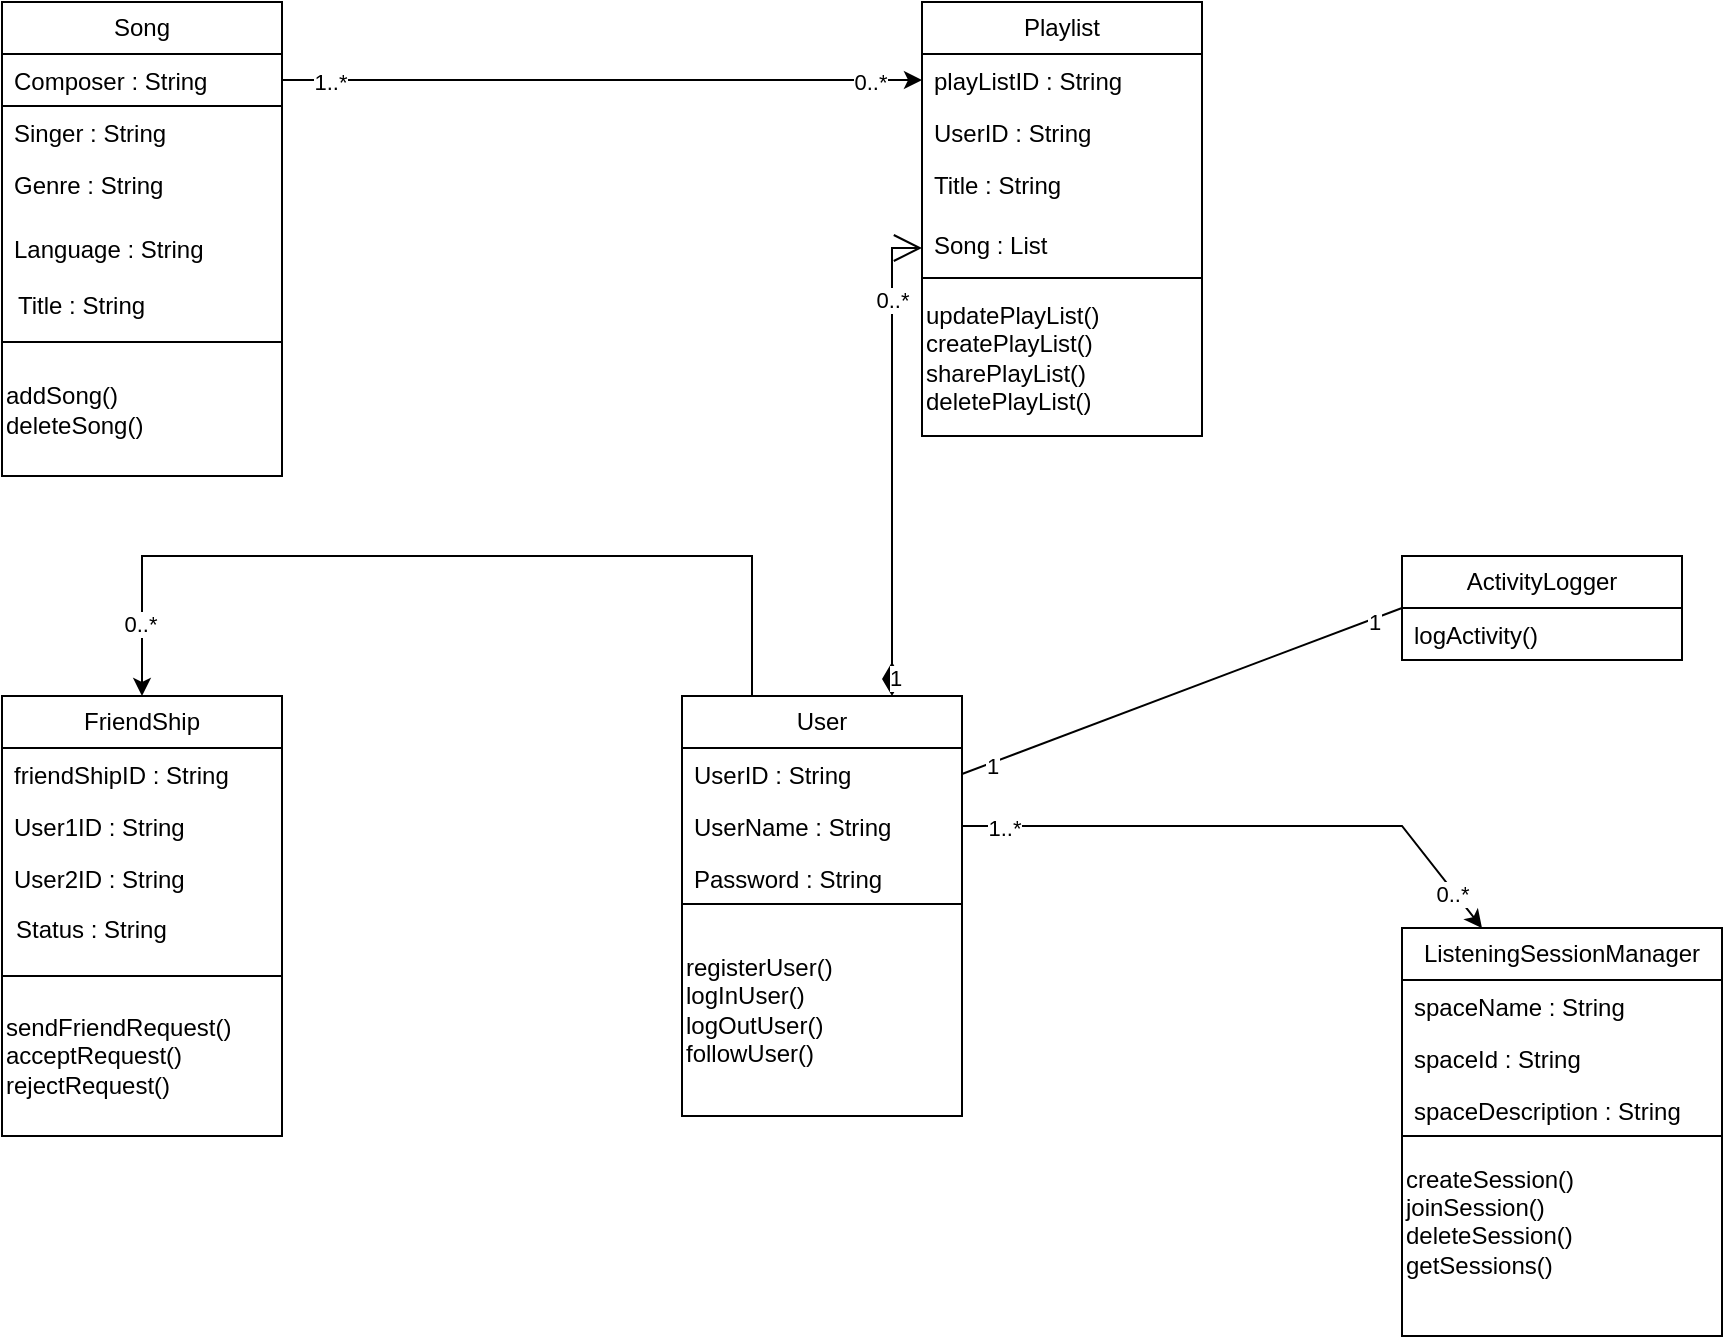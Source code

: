 <mxfile version="22.1.0" type="google">
  <diagram name="Page-1" id="3KOmqLOMFEa8Lh8WFZH8">
    <mxGraphModel dx="1900" dy="574" grid="1" gridSize="10" guides="1" tooltips="1" connect="1" arrows="1" fold="1" page="1" pageScale="1" pageWidth="850" pageHeight="1100" math="0" shadow="0">
      <root>
        <mxCell id="0" />
        <mxCell id="1" parent="0" />
        <mxCell id="G63OA3zGbdWGWwNHvBTS-40" value="Song" style="swimlane;fontStyle=0;childLayout=stackLayout;horizontal=1;startSize=26;fillColor=none;horizontalStack=0;resizeParent=1;resizeParentMax=0;resizeLast=0;collapsible=1;marginBottom=0;whiteSpace=wrap;html=1;" parent="1" vertex="1">
          <mxGeometry x="-340" y="963" width="140" height="170" as="geometry">
            <mxRectangle x="-371" y="963" width="70" height="30" as="alternateBounds" />
          </mxGeometry>
        </mxCell>
        <mxCell id="G63OA3zGbdWGWwNHvBTS-41" value="Composer : String" style="text;strokeColor=default;fillColor=none;align=left;verticalAlign=top;spacingLeft=4;spacingRight=4;overflow=hidden;rotatable=0;points=[[0,0.5],[1,0.5]];portConstraint=eastwest;whiteSpace=wrap;html=1;" parent="G63OA3zGbdWGWwNHvBTS-40" vertex="1">
          <mxGeometry y="26" width="140" height="26" as="geometry" />
        </mxCell>
        <mxCell id="G63OA3zGbdWGWwNHvBTS-42" value="Singer : String" style="text;strokeColor=none;fillColor=none;align=left;verticalAlign=top;spacingLeft=4;spacingRight=4;overflow=hidden;rotatable=0;points=[[0,0.5],[1,0.5]];portConstraint=eastwest;whiteSpace=wrap;html=1;" parent="G63OA3zGbdWGWwNHvBTS-40" vertex="1">
          <mxGeometry y="52" width="140" height="26" as="geometry" />
        </mxCell>
        <mxCell id="G63OA3zGbdWGWwNHvBTS-43" value="Genre : String" style="text;strokeColor=none;fillColor=none;align=left;verticalAlign=top;spacingLeft=4;spacingRight=4;overflow=hidden;rotatable=0;points=[[0,0.5],[1,0.5]];portConstraint=eastwest;whiteSpace=wrap;html=1;" parent="G63OA3zGbdWGWwNHvBTS-40" vertex="1">
          <mxGeometry y="78" width="140" height="32" as="geometry" />
        </mxCell>
        <mxCell id="G63OA3zGbdWGWwNHvBTS-44" value="Language : String" style="text;strokeColor=none;fillColor=none;align=left;verticalAlign=top;spacingLeft=4;spacingRight=4;overflow=hidden;rotatable=0;points=[[0,0.5],[1,0.5]];portConstraint=eastwest;whiteSpace=wrap;html=1;" parent="G63OA3zGbdWGWwNHvBTS-40" vertex="1">
          <mxGeometry y="110" width="140" height="60" as="geometry" />
        </mxCell>
        <mxCell id="G63OA3zGbdWGWwNHvBTS-46" value="Title : String" style="text;strokeColor=none;fillColor=none;align=left;verticalAlign=top;spacingLeft=4;spacingRight=4;overflow=hidden;rotatable=0;points=[[0,0.5],[1,0.5]];portConstraint=eastwest;whiteSpace=wrap;html=1;" parent="1" vertex="1">
          <mxGeometry x="-338" y="1101" width="140" height="26" as="geometry" />
        </mxCell>
        <mxCell id="G63OA3zGbdWGWwNHvBTS-53" value="User" style="swimlane;fontStyle=0;childLayout=stackLayout;horizontal=1;startSize=26;fillColor=none;horizontalStack=0;resizeParent=1;resizeParentMax=0;resizeLast=0;collapsible=1;marginBottom=0;whiteSpace=wrap;html=1;" parent="1" vertex="1">
          <mxGeometry y="1310" width="140" height="104" as="geometry" />
        </mxCell>
        <mxCell id="G63OA3zGbdWGWwNHvBTS-54" value="UserID : String" style="text;strokeColor=none;fillColor=none;align=left;verticalAlign=top;spacingLeft=4;spacingRight=4;overflow=hidden;rotatable=0;points=[[0,0.5],[1,0.5]];portConstraint=eastwest;whiteSpace=wrap;html=1;" parent="G63OA3zGbdWGWwNHvBTS-53" vertex="1">
          <mxGeometry y="26" width="140" height="26" as="geometry" />
        </mxCell>
        <mxCell id="G63OA3zGbdWGWwNHvBTS-55" value="UserName : String" style="text;strokeColor=none;fillColor=none;align=left;verticalAlign=top;spacingLeft=4;spacingRight=4;overflow=hidden;rotatable=0;points=[[0,0.5],[1,0.5]];portConstraint=eastwest;whiteSpace=wrap;html=1;" parent="G63OA3zGbdWGWwNHvBTS-53" vertex="1">
          <mxGeometry y="52" width="140" height="26" as="geometry" />
        </mxCell>
        <mxCell id="G63OA3zGbdWGWwNHvBTS-56" value="Password : String" style="text;strokeColor=none;fillColor=none;align=left;verticalAlign=top;spacingLeft=4;spacingRight=4;overflow=hidden;rotatable=0;points=[[0,0.5],[1,0.5]];portConstraint=eastwest;whiteSpace=wrap;html=1;" parent="G63OA3zGbdWGWwNHvBTS-53" vertex="1">
          <mxGeometry y="78" width="140" height="26" as="geometry" />
        </mxCell>
        <mxCell id="G63OA3zGbdWGWwNHvBTS-61" value="Playlist" style="swimlane;fontStyle=0;childLayout=stackLayout;horizontal=1;startSize=26;fillColor=none;horizontalStack=0;resizeParent=1;resizeParentMax=0;resizeLast=0;collapsible=1;marginBottom=0;whiteSpace=wrap;html=1;" parent="1" vertex="1">
          <mxGeometry x="120" y="963" width="140" height="138" as="geometry" />
        </mxCell>
        <mxCell id="G63OA3zGbdWGWwNHvBTS-62" value="playListID : String" style="text;strokeColor=none;fillColor=none;align=left;verticalAlign=top;spacingLeft=4;spacingRight=4;overflow=hidden;rotatable=0;points=[[0,0.5],[1,0.5]];portConstraint=eastwest;whiteSpace=wrap;html=1;" parent="G63OA3zGbdWGWwNHvBTS-61" vertex="1">
          <mxGeometry y="26" width="140" height="26" as="geometry" />
        </mxCell>
        <mxCell id="G63OA3zGbdWGWwNHvBTS-63" value="UserID : String" style="text;strokeColor=none;fillColor=none;align=left;verticalAlign=top;spacingLeft=4;spacingRight=4;overflow=hidden;rotatable=0;points=[[0,0.5],[1,0.5]];portConstraint=eastwest;whiteSpace=wrap;html=1;" parent="G63OA3zGbdWGWwNHvBTS-61" vertex="1">
          <mxGeometry y="52" width="140" height="26" as="geometry" />
        </mxCell>
        <mxCell id="G63OA3zGbdWGWwNHvBTS-64" value="Title : String" style="text;strokeColor=none;fillColor=none;align=left;verticalAlign=top;spacingLeft=4;spacingRight=4;overflow=hidden;rotatable=0;points=[[0,0.5],[1,0.5]];portConstraint=eastwest;whiteSpace=wrap;html=1;" parent="G63OA3zGbdWGWwNHvBTS-61" vertex="1">
          <mxGeometry y="78" width="140" height="30" as="geometry" />
        </mxCell>
        <mxCell id="G63OA3zGbdWGWwNHvBTS-74" value="Song : List" style="text;strokeColor=none;fillColor=none;align=left;verticalAlign=top;spacingLeft=4;spacingRight=4;overflow=hidden;rotatable=0;points=[[0,0.5],[1,0.5]];portConstraint=eastwest;whiteSpace=wrap;html=1;" parent="G63OA3zGbdWGWwNHvBTS-61" vertex="1">
          <mxGeometry y="108" width="140" height="30" as="geometry" />
        </mxCell>
        <mxCell id="G63OA3zGbdWGWwNHvBTS-65" value="FriendShip" style="swimlane;fontStyle=0;childLayout=stackLayout;horizontal=1;startSize=26;fillColor=none;horizontalStack=0;resizeParent=1;resizeParentMax=0;resizeLast=0;collapsible=1;marginBottom=0;whiteSpace=wrap;html=1;" parent="1" vertex="1">
          <mxGeometry x="-340" y="1310" width="140" height="140" as="geometry">
            <mxRectangle x="-340" y="1310" width="100" height="30" as="alternateBounds" />
          </mxGeometry>
        </mxCell>
        <mxCell id="G63OA3zGbdWGWwNHvBTS-66" value="friendShipID : String" style="text;strokeColor=none;fillColor=none;align=left;verticalAlign=top;spacingLeft=4;spacingRight=4;overflow=hidden;rotatable=0;points=[[0,0.5],[1,0.5]];portConstraint=eastwest;whiteSpace=wrap;html=1;" parent="G63OA3zGbdWGWwNHvBTS-65" vertex="1">
          <mxGeometry y="26" width="140" height="26" as="geometry" />
        </mxCell>
        <mxCell id="G63OA3zGbdWGWwNHvBTS-67" value="User1ID : String" style="text;strokeColor=none;fillColor=none;align=left;verticalAlign=top;spacingLeft=4;spacingRight=4;overflow=hidden;rotatable=0;points=[[0,0.5],[1,0.5]];portConstraint=eastwest;whiteSpace=wrap;html=1;" parent="G63OA3zGbdWGWwNHvBTS-65" vertex="1">
          <mxGeometry y="52" width="140" height="26" as="geometry" />
        </mxCell>
        <mxCell id="G63OA3zGbdWGWwNHvBTS-68" value="User2ID : String" style="text;strokeColor=none;fillColor=none;align=left;verticalAlign=top;spacingLeft=4;spacingRight=4;overflow=hidden;rotatable=0;points=[[0,0.5],[1,0.5]];portConstraint=eastwest;whiteSpace=wrap;html=1;" parent="G63OA3zGbdWGWwNHvBTS-65" vertex="1">
          <mxGeometry y="78" width="140" height="62" as="geometry" />
        </mxCell>
        <mxCell id="G63OA3zGbdWGWwNHvBTS-69" value="Status : String" style="text;strokeColor=none;fillColor=none;align=left;verticalAlign=top;spacingLeft=4;spacingRight=4;overflow=hidden;rotatable=0;points=[[0,0.5],[1,0.5]];portConstraint=eastwest;whiteSpace=wrap;html=1;" parent="1" vertex="1">
          <mxGeometry x="-339" y="1413" width="140" height="26" as="geometry" />
        </mxCell>
        <mxCell id="G63OA3zGbdWGWwNHvBTS-75" value="ActivityLogger" style="swimlane;fontStyle=0;childLayout=stackLayout;horizontal=1;startSize=26;fillColor=none;horizontalStack=0;resizeParent=1;resizeParentMax=0;resizeLast=0;collapsible=1;marginBottom=0;whiteSpace=wrap;html=1;" parent="1" vertex="1">
          <mxGeometry x="360" y="1240" width="140" height="52" as="geometry" />
        </mxCell>
        <mxCell id="G63OA3zGbdWGWwNHvBTS-76" value="logActivity()" style="text;strokeColor=none;fillColor=none;align=left;verticalAlign=top;spacingLeft=4;spacingRight=4;overflow=hidden;rotatable=0;points=[[0,0.5],[1,0.5]];portConstraint=eastwest;whiteSpace=wrap;html=1;" parent="G63OA3zGbdWGWwNHvBTS-75" vertex="1">
          <mxGeometry y="26" width="140" height="26" as="geometry" />
        </mxCell>
        <mxCell id="G63OA3zGbdWGWwNHvBTS-79" value="registerUser()&lt;br&gt;logInUser()&lt;br&gt;logOutUser()&lt;br&gt;followUser()" style="html=1;whiteSpace=wrap;align=left;" parent="1" vertex="1">
          <mxGeometry y="1414" width="140" height="106" as="geometry" />
        </mxCell>
        <mxCell id="G63OA3zGbdWGWwNHvBTS-81" value="&lt;div style=&quot;&quot;&gt;&lt;span style=&quot;background-color: initial;&quot;&gt;&lt;font style=&quot;font-size: 12px;&quot;&gt;sendFriendRequest()&lt;/font&gt;&lt;/span&gt;&lt;/div&gt;&lt;div style=&quot;&quot;&gt;&lt;span style=&quot;background-color: initial;&quot;&gt;&lt;font style=&quot;font-size: 12px;&quot;&gt;acceptRequest()&lt;/font&gt;&lt;/span&gt;&lt;/div&gt;&lt;div style=&quot;&quot;&gt;&lt;span style=&quot;background-color: initial;&quot;&gt;&lt;font style=&quot;font-size: 12px;&quot;&gt;rejectRequest()&lt;/font&gt;&lt;/span&gt;&lt;/div&gt;" style="html=1;whiteSpace=wrap;align=left;" parent="1" vertex="1">
          <mxGeometry x="-340" y="1450" width="140" height="80" as="geometry" />
        </mxCell>
        <mxCell id="G63OA3zGbdWGWwNHvBTS-82" value="ListeningSessionManager" style="swimlane;fontStyle=0;childLayout=stackLayout;horizontal=1;startSize=26;fillColor=none;horizontalStack=0;resizeParent=1;resizeParentMax=0;resizeLast=0;collapsible=1;marginBottom=0;whiteSpace=wrap;html=1;" parent="1" vertex="1">
          <mxGeometry x="360" y="1426" width="160" height="104" as="geometry" />
        </mxCell>
        <mxCell id="G63OA3zGbdWGWwNHvBTS-83" value="spaceName : String" style="text;strokeColor=none;fillColor=none;align=left;verticalAlign=top;spacingLeft=4;spacingRight=4;overflow=hidden;rotatable=0;points=[[0,0.5],[1,0.5]];portConstraint=eastwest;whiteSpace=wrap;html=1;" parent="G63OA3zGbdWGWwNHvBTS-82" vertex="1">
          <mxGeometry y="26" width="160" height="26" as="geometry" />
        </mxCell>
        <mxCell id="G63OA3zGbdWGWwNHvBTS-84" value="spaceId : String" style="text;strokeColor=none;fillColor=none;align=left;verticalAlign=top;spacingLeft=4;spacingRight=4;overflow=hidden;rotatable=0;points=[[0,0.5],[1,0.5]];portConstraint=eastwest;whiteSpace=wrap;html=1;" parent="G63OA3zGbdWGWwNHvBTS-82" vertex="1">
          <mxGeometry y="52" width="160" height="26" as="geometry" />
        </mxCell>
        <mxCell id="G63OA3zGbdWGWwNHvBTS-85" value="spaceDescription : String" style="text;strokeColor=none;fillColor=none;align=left;verticalAlign=top;spacingLeft=4;spacingRight=4;overflow=hidden;rotatable=0;points=[[0,0.5],[1,0.5]];portConstraint=eastwest;whiteSpace=wrap;html=1;" parent="G63OA3zGbdWGWwNHvBTS-82" vertex="1">
          <mxGeometry y="78" width="160" height="26" as="geometry" />
        </mxCell>
        <mxCell id="G63OA3zGbdWGWwNHvBTS-86" value="1" style="endArrow=open;html=1;endSize=12;startArrow=diamondThin;startSize=14;startFill=1;edgeStyle=orthogonalEdgeStyle;align=left;verticalAlign=bottom;rounded=0;exitX=0.75;exitY=0;exitDx=0;exitDy=0;entryX=0;entryY=0.5;entryDx=0;entryDy=0;" parent="1" source="G63OA3zGbdWGWwNHvBTS-53" target="G63OA3zGbdWGWwNHvBTS-74" edge="1">
          <mxGeometry x="-1" y="3" relative="1" as="geometry">
            <mxPoint x="158.56" y="1425.998" as="sourcePoint" />
            <mxPoint x="155" y="1140" as="targetPoint" />
          </mxGeometry>
        </mxCell>
        <mxCell id="G63OA3zGbdWGWwNHvBTS-92" value="0..*" style="edgeLabel;html=1;align=center;verticalAlign=middle;resizable=0;points=[];" parent="G63OA3zGbdWGWwNHvBTS-86" vertex="1" connectable="0">
          <mxGeometry x="0.662" relative="1" as="geometry">
            <mxPoint as="offset" />
          </mxGeometry>
        </mxCell>
        <mxCell id="G63OA3zGbdWGWwNHvBTS-88" style="edgeStyle=none;rounded=0;orthogonalLoop=1;jettySize=auto;html=1;exitX=1;exitY=0.5;exitDx=0;exitDy=0;entryX=0;entryY=0.5;entryDx=0;entryDy=0;" parent="1" source="G63OA3zGbdWGWwNHvBTS-41" target="G63OA3zGbdWGWwNHvBTS-62" edge="1">
          <mxGeometry relative="1" as="geometry" />
        </mxCell>
        <mxCell id="G63OA3zGbdWGWwNHvBTS-89" value="1..*" style="edgeLabel;html=1;align=center;verticalAlign=middle;resizable=0;points=[];" parent="G63OA3zGbdWGWwNHvBTS-88" vertex="1" connectable="0">
          <mxGeometry x="-0.854" y="-1" relative="1" as="geometry">
            <mxPoint as="offset" />
          </mxGeometry>
        </mxCell>
        <mxCell id="G63OA3zGbdWGWwNHvBTS-90" value="0..*" style="edgeLabel;html=1;align=center;verticalAlign=middle;resizable=0;points=[];" parent="G63OA3zGbdWGWwNHvBTS-88" vertex="1" connectable="0">
          <mxGeometry x="0.837" y="-1" relative="1" as="geometry">
            <mxPoint as="offset" />
          </mxGeometry>
        </mxCell>
        <mxCell id="YU1RnvDXgg_laJIsBbfk-1" value="updatePlayList()&lt;div style=&quot;&quot;&gt;&lt;span style=&quot;background-color: initial;&quot;&gt;createPlayList()&lt;/span&gt;&lt;/div&gt;&lt;div style=&quot;&quot;&gt;&lt;span style=&quot;background-color: initial;&quot;&gt;sharePlayList()&lt;/span&gt;&lt;/div&gt;&lt;div style=&quot;&quot;&gt;&lt;span style=&quot;background-color: initial;&quot;&gt;deletePlayList()&lt;/span&gt;&lt;/div&gt;" style="html=1;whiteSpace=wrap;align=left;" vertex="1" parent="1">
          <mxGeometry x="120" y="1101" width="140" height="79" as="geometry" />
        </mxCell>
        <mxCell id="YU1RnvDXgg_laJIsBbfk-2" value="" style="endArrow=none;html=1;rounded=0;exitX=1;exitY=0.5;exitDx=0;exitDy=0;entryX=0;entryY=0.5;entryDx=0;entryDy=0;" edge="1" parent="1" source="G63OA3zGbdWGWwNHvBTS-54" target="G63OA3zGbdWGWwNHvBTS-75">
          <mxGeometry width="50" height="50" relative="1" as="geometry">
            <mxPoint x="210" y="1310" as="sourcePoint" />
            <mxPoint x="260" y="1260" as="targetPoint" />
          </mxGeometry>
        </mxCell>
        <mxCell id="YU1RnvDXgg_laJIsBbfk-3" value="1" style="edgeLabel;html=1;align=center;verticalAlign=middle;resizable=0;points=[];" vertex="1" connectable="0" parent="YU1RnvDXgg_laJIsBbfk-2">
          <mxGeometry x="-0.873" y="-1" relative="1" as="geometry">
            <mxPoint as="offset" />
          </mxGeometry>
        </mxCell>
        <mxCell id="YU1RnvDXgg_laJIsBbfk-5" value="1" style="edgeLabel;html=1;align=center;verticalAlign=middle;resizable=0;points=[];" vertex="1" connectable="0" parent="YU1RnvDXgg_laJIsBbfk-2">
          <mxGeometry x="0.871" y="-1" relative="1" as="geometry">
            <mxPoint as="offset" />
          </mxGeometry>
        </mxCell>
        <mxCell id="YU1RnvDXgg_laJIsBbfk-6" value="&lt;div style=&quot;&quot;&gt;&lt;span style=&quot;background-color: initial;&quot;&gt;addSong()&lt;/span&gt;&lt;/div&gt;&lt;div style=&quot;&quot;&gt;&lt;span style=&quot;background-color: initial;&quot;&gt;deleteSong()&lt;/span&gt;&lt;/div&gt;" style="html=1;whiteSpace=wrap;align=left;" vertex="1" parent="1">
          <mxGeometry x="-340" y="1133" width="140" height="67" as="geometry" />
        </mxCell>
        <mxCell id="YU1RnvDXgg_laJIsBbfk-8" value="&lt;div style=&quot;&quot;&gt;&lt;span style=&quot;background-color: initial;&quot;&gt;createSession()&lt;/span&gt;&lt;/div&gt;&lt;div style=&quot;&quot;&gt;&lt;span style=&quot;background-color: initial;&quot;&gt;joinSession()&lt;/span&gt;&lt;/div&gt;&lt;div style=&quot;&quot;&gt;&lt;span style=&quot;background-color: initial;&quot;&gt;deleteSession()&lt;/span&gt;&lt;/div&gt;&lt;div style=&quot;&quot;&gt;&lt;span style=&quot;background-color: initial;&quot;&gt;getSessions()&lt;/span&gt;&lt;/div&gt;&lt;div style=&quot;&quot;&gt;&lt;br&gt;&lt;/div&gt;" style="html=1;whiteSpace=wrap;align=left;" vertex="1" parent="1">
          <mxGeometry x="360" y="1530" width="160" height="100" as="geometry" />
        </mxCell>
        <mxCell id="YU1RnvDXgg_laJIsBbfk-13" style="edgeStyle=none;rounded=0;orthogonalLoop=1;jettySize=auto;html=1;exitX=1;exitY=0.5;exitDx=0;exitDy=0;entryX=0.25;entryY=0;entryDx=0;entryDy=0;" edge="1" parent="1" source="G63OA3zGbdWGWwNHvBTS-55" target="G63OA3zGbdWGWwNHvBTS-82">
          <mxGeometry relative="1" as="geometry">
            <mxPoint x="230" y="1379.5" as="sourcePoint" />
            <mxPoint x="550" y="1379.5" as="targetPoint" />
            <Array as="points">
              <mxPoint x="360" y="1375" />
            </Array>
          </mxGeometry>
        </mxCell>
        <mxCell id="YU1RnvDXgg_laJIsBbfk-14" value="1..*" style="edgeLabel;html=1;align=center;verticalAlign=middle;resizable=0;points=[];" vertex="1" connectable="0" parent="YU1RnvDXgg_laJIsBbfk-13">
          <mxGeometry x="-0.854" y="-1" relative="1" as="geometry">
            <mxPoint as="offset" />
          </mxGeometry>
        </mxCell>
        <mxCell id="YU1RnvDXgg_laJIsBbfk-15" value="0..*" style="edgeLabel;html=1;align=center;verticalAlign=middle;resizable=0;points=[];" vertex="1" connectable="0" parent="YU1RnvDXgg_laJIsBbfk-13">
          <mxGeometry x="0.837" y="-1" relative="1" as="geometry">
            <mxPoint as="offset" />
          </mxGeometry>
        </mxCell>
        <mxCell id="YU1RnvDXgg_laJIsBbfk-16" style="edgeStyle=none;rounded=0;orthogonalLoop=1;jettySize=auto;html=1;entryX=0.5;entryY=0;entryDx=0;entryDy=0;exitX=0.25;exitY=0;exitDx=0;exitDy=0;" edge="1" parent="1" source="G63OA3zGbdWGWwNHvBTS-53" target="G63OA3zGbdWGWwNHvBTS-65">
          <mxGeometry relative="1" as="geometry">
            <mxPoint x="30" y="1240" as="sourcePoint" />
            <mxPoint x="-130" y="1300" as="targetPoint" />
            <Array as="points">
              <mxPoint x="35" y="1240" />
              <mxPoint x="-270" y="1240" />
              <mxPoint x="-270" y="1270" />
            </Array>
          </mxGeometry>
        </mxCell>
        <mxCell id="YU1RnvDXgg_laJIsBbfk-18" value="0..*" style="edgeLabel;html=1;align=center;verticalAlign=middle;resizable=0;points=[];" vertex="1" connectable="0" parent="YU1RnvDXgg_laJIsBbfk-16">
          <mxGeometry x="0.837" y="-1" relative="1" as="geometry">
            <mxPoint as="offset" />
          </mxGeometry>
        </mxCell>
      </root>
    </mxGraphModel>
  </diagram>
</mxfile>

